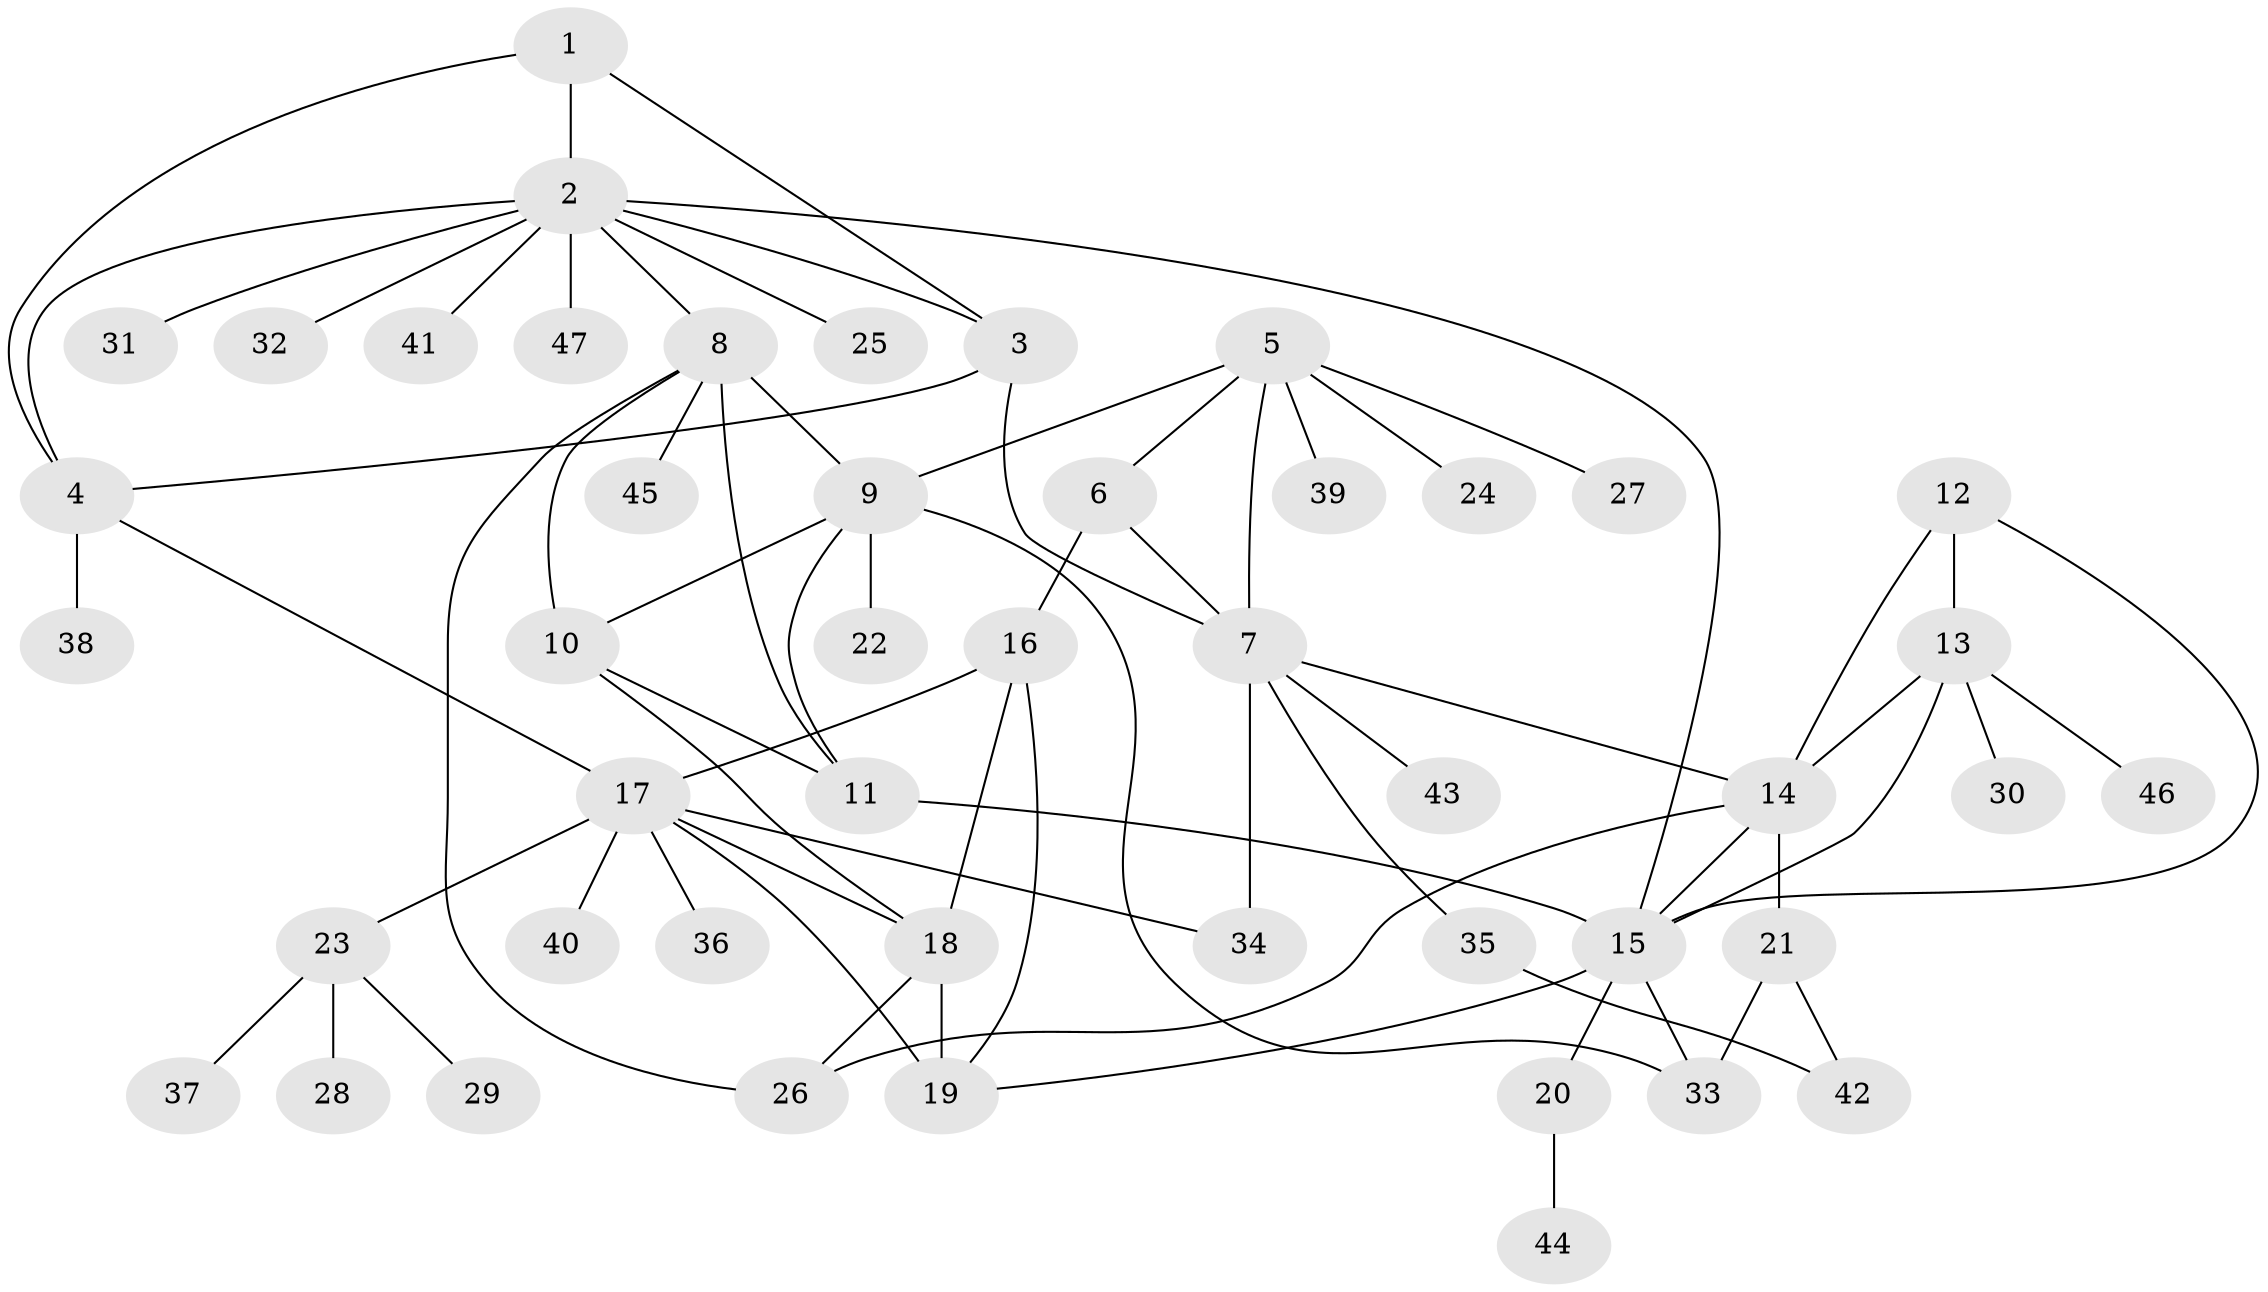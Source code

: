 // original degree distribution, {4: 0.0425531914893617, 11: 0.010638297872340425, 5: 0.06382978723404255, 6: 0.02127659574468085, 9: 0.031914893617021274, 3: 0.0425531914893617, 7: 0.02127659574468085, 12: 0.031914893617021274, 1: 0.5957446808510638, 2: 0.13829787234042554}
// Generated by graph-tools (version 1.1) at 2025/52/03/04/25 22:52:25]
// undirected, 47 vertices, 71 edges
graph export_dot {
  node [color=gray90,style=filled];
  1;
  2;
  3;
  4;
  5;
  6;
  7;
  8;
  9;
  10;
  11;
  12;
  13;
  14;
  15;
  16;
  17;
  18;
  19;
  20;
  21;
  22;
  23;
  24;
  25;
  26;
  27;
  28;
  29;
  30;
  31;
  32;
  33;
  34;
  35;
  36;
  37;
  38;
  39;
  40;
  41;
  42;
  43;
  44;
  45;
  46;
  47;
  1 -- 2 [weight=1.0];
  1 -- 3 [weight=1.0];
  1 -- 4 [weight=1.0];
  2 -- 3 [weight=1.0];
  2 -- 4 [weight=1.0];
  2 -- 8 [weight=1.0];
  2 -- 15 [weight=1.0];
  2 -- 25 [weight=1.0];
  2 -- 31 [weight=1.0];
  2 -- 32 [weight=1.0];
  2 -- 41 [weight=1.0];
  2 -- 47 [weight=1.0];
  3 -- 4 [weight=1.0];
  3 -- 7 [weight=1.0];
  4 -- 17 [weight=1.0];
  4 -- 38 [weight=1.0];
  5 -- 6 [weight=2.0];
  5 -- 7 [weight=1.0];
  5 -- 9 [weight=1.0];
  5 -- 24 [weight=1.0];
  5 -- 27 [weight=2.0];
  5 -- 39 [weight=1.0];
  6 -- 7 [weight=2.0];
  6 -- 16 [weight=1.0];
  7 -- 14 [weight=1.0];
  7 -- 34 [weight=1.0];
  7 -- 35 [weight=1.0];
  7 -- 43 [weight=1.0];
  8 -- 9 [weight=1.0];
  8 -- 10 [weight=1.0];
  8 -- 11 [weight=1.0];
  8 -- 26 [weight=1.0];
  8 -- 45 [weight=1.0];
  9 -- 10 [weight=1.0];
  9 -- 11 [weight=1.0];
  9 -- 22 [weight=3.0];
  9 -- 33 [weight=1.0];
  10 -- 11 [weight=1.0];
  10 -- 18 [weight=1.0];
  11 -- 15 [weight=1.0];
  12 -- 13 [weight=1.0];
  12 -- 14 [weight=1.0];
  12 -- 15 [weight=1.0];
  13 -- 14 [weight=1.0];
  13 -- 15 [weight=1.0];
  13 -- 30 [weight=1.0];
  13 -- 46 [weight=1.0];
  14 -- 15 [weight=1.0];
  14 -- 21 [weight=6.0];
  14 -- 26 [weight=1.0];
  15 -- 19 [weight=1.0];
  15 -- 20 [weight=4.0];
  15 -- 33 [weight=1.0];
  16 -- 17 [weight=1.0];
  16 -- 18 [weight=1.0];
  16 -- 19 [weight=1.0];
  17 -- 18 [weight=1.0];
  17 -- 19 [weight=1.0];
  17 -- 23 [weight=1.0];
  17 -- 34 [weight=4.0];
  17 -- 36 [weight=1.0];
  17 -- 40 [weight=1.0];
  18 -- 19 [weight=3.0];
  18 -- 26 [weight=1.0];
  20 -- 44 [weight=1.0];
  21 -- 33 [weight=1.0];
  21 -- 42 [weight=1.0];
  23 -- 28 [weight=1.0];
  23 -- 29 [weight=1.0];
  23 -- 37 [weight=1.0];
  35 -- 42 [weight=2.0];
}

